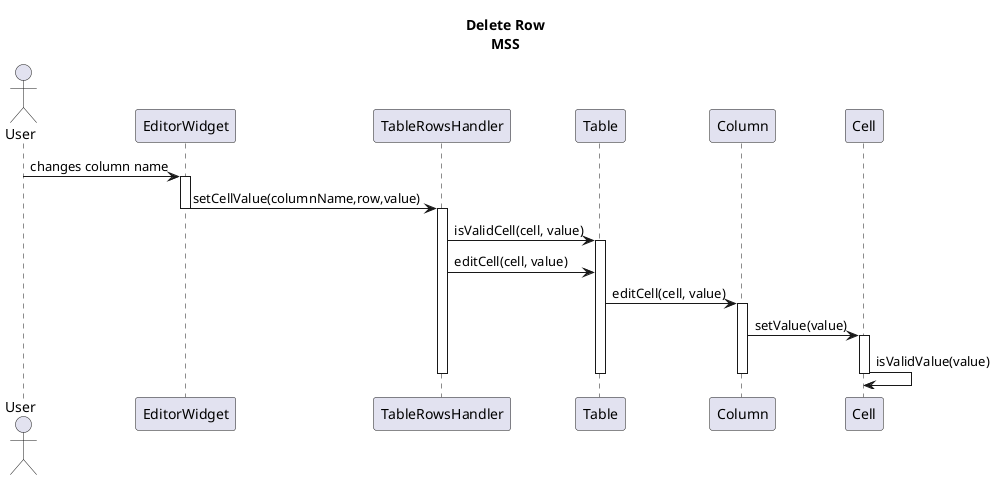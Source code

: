 @startuml
title Delete Row\nMSS
Actor User

User -> EditorWidget: changes column name
activate EditorWidget
EditorWidget -> TableRowsHandler: setCellValue(columnName,row,value)
deactivate
activate TableRowsHandler
TableRowsHandler -> Table: isValidCell(cell, value)
activate Table
TableRowsHandler -> Table: editCell(cell, value)

Table -> Column: editCell(cell, value)
activate Column
Column -> Cell: setValue(value)
activate Cell
Cell -> Cell: isValidValue(value)
deactivate Cell
deactivate Column

deactivate Table

deactivate TableRowsHandler
@enduml